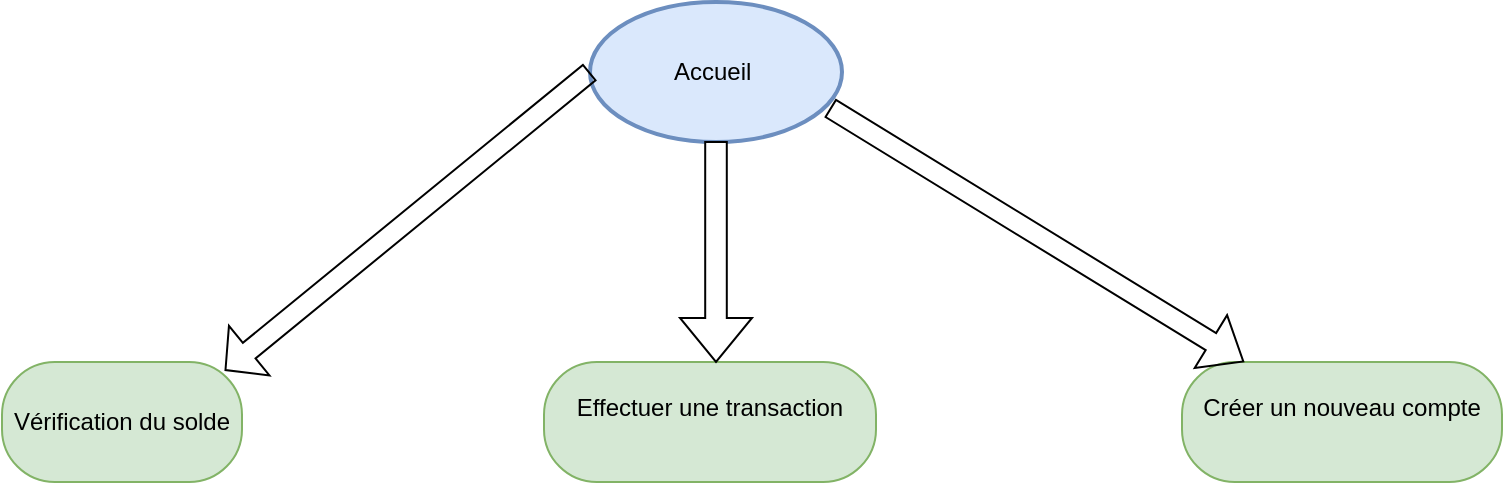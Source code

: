 <mxfile version="24.6.3" type="github">
  <diagram id="C5RBs43oDa-KdzZeNtuy" name="Page-1">
    <mxGraphModel dx="794" dy="499" grid="1" gridSize="10" guides="1" tooltips="1" connect="1" arrows="1" fold="1" page="1" pageScale="1" pageWidth="827" pageHeight="1169" math="0" shadow="0">
      <root>
        <mxCell id="WIyWlLk6GJQsqaUBKTNV-0" />
        <mxCell id="WIyWlLk6GJQsqaUBKTNV-1" parent="WIyWlLk6GJQsqaUBKTNV-0" />
        <mxCell id="dp-0Y5PM2_UAwzfMecd6-0" value="&lt;font style=&quot;vertical-align: inherit;&quot;&gt;&lt;font style=&quot;vertical-align: inherit;&quot;&gt;Accueil&amp;nbsp;&lt;/font&gt;&lt;/font&gt;" style="ellipse;whiteSpace=wrap;html=1;fillColor=#dae8fc;strokeColor=#6c8ebf;strokeWidth=2;" vertex="1" parent="WIyWlLk6GJQsqaUBKTNV-1">
          <mxGeometry x="354" y="80" width="126" height="70" as="geometry" />
        </mxCell>
        <mxCell id="dp-0Y5PM2_UAwzfMecd6-1" value="&lt;font style=&quot;vertical-align: inherit;&quot;&gt;&lt;font style=&quot;vertical-align: inherit;&quot;&gt;Vérification du solde&lt;/font&gt;&lt;/font&gt;" style="rounded=1;whiteSpace=wrap;html=1;arcSize=44;fillColor=#d5e8d4;strokeColor=#82b366;" vertex="1" parent="WIyWlLk6GJQsqaUBKTNV-1">
          <mxGeometry x="60" y="260" width="120" height="60" as="geometry" />
        </mxCell>
        <mxCell id="dp-0Y5PM2_UAwzfMecd6-2" value="&#xa;Effectuer une transaction&#xa;&#xa;" style="rounded=1;whiteSpace=wrap;html=1;arcSize=44;fillColor=#d5e8d4;strokeColor=#82b366;" vertex="1" parent="WIyWlLk6GJQsqaUBKTNV-1">
          <mxGeometry x="331" y="260" width="166" height="60" as="geometry" />
        </mxCell>
        <mxCell id="dp-0Y5PM2_UAwzfMecd6-3" value="&#xa;Créer un nouveau compte&#xa;&#xa;" style="rounded=1;whiteSpace=wrap;html=1;arcSize=44;fillColor=#d5e8d4;strokeColor=#82b366;" vertex="1" parent="WIyWlLk6GJQsqaUBKTNV-1">
          <mxGeometry x="650" y="260" width="160" height="60" as="geometry" />
        </mxCell>
        <mxCell id="dp-0Y5PM2_UAwzfMecd6-4" value="" style="shape=flexArrow;endArrow=classic;html=1;rounded=0;endWidth=21;endSize=4.77;entryX=0.928;entryY=0.072;entryDx=0;entryDy=0;entryPerimeter=0;exitX=0;exitY=0.5;exitDx=0;exitDy=0;" edge="1" parent="WIyWlLk6GJQsqaUBKTNV-1" source="dp-0Y5PM2_UAwzfMecd6-0" target="dp-0Y5PM2_UAwzfMecd6-1">
          <mxGeometry width="50" height="50" relative="1" as="geometry">
            <mxPoint x="270" y="160" as="sourcePoint" />
            <mxPoint x="250" y="230" as="targetPoint" />
            <Array as="points" />
          </mxGeometry>
        </mxCell>
        <mxCell id="dp-0Y5PM2_UAwzfMecd6-5" value="" style="shape=singleArrow;direction=south;whiteSpace=wrap;html=1;" vertex="1" parent="WIyWlLk6GJQsqaUBKTNV-1">
          <mxGeometry x="399" y="150" width="36" height="110" as="geometry" />
        </mxCell>
        <mxCell id="dp-0Y5PM2_UAwzfMecd6-6" value="" style="shape=flexArrow;endArrow=classic;html=1;rounded=0;exitX=0.952;exitY=0.757;exitDx=0;exitDy=0;exitPerimeter=0;" edge="1" parent="WIyWlLk6GJQsqaUBKTNV-1" source="dp-0Y5PM2_UAwzfMecd6-0" target="dp-0Y5PM2_UAwzfMecd6-3">
          <mxGeometry width="50" height="50" relative="1" as="geometry">
            <mxPoint x="530" y="180" as="sourcePoint" />
            <mxPoint x="580" y="130" as="targetPoint" />
          </mxGeometry>
        </mxCell>
      </root>
    </mxGraphModel>
  </diagram>
</mxfile>
